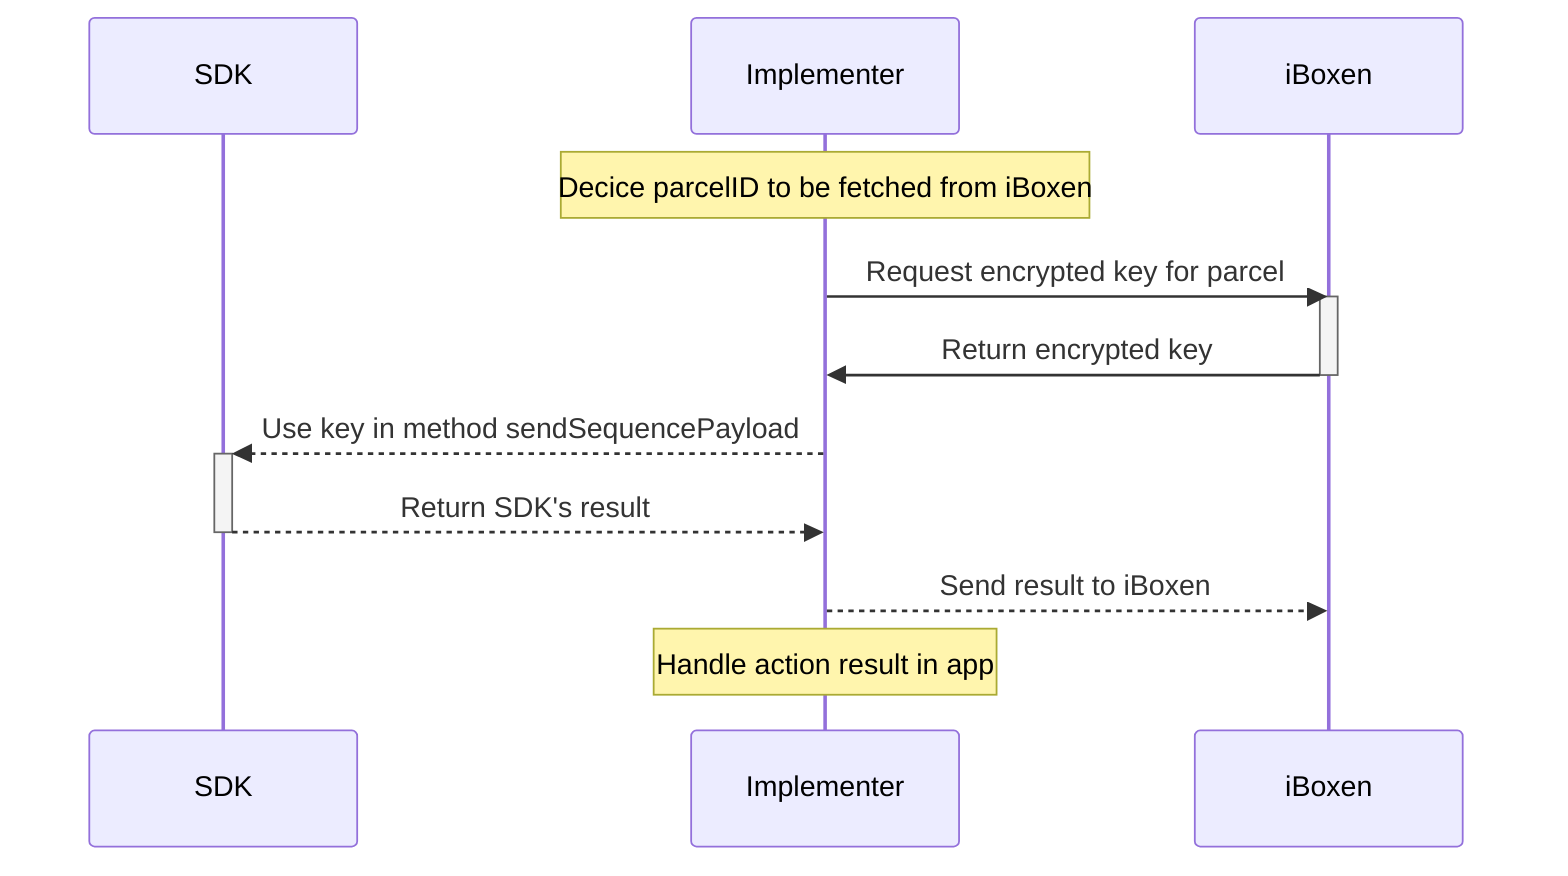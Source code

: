 sequenceDiagram

    participant SDK
    participant Implementer
    participant iBoxen

    Note over Implementer: Decice parcelID to be fetched from iBoxen

    Implementer->>iBoxen: Request encrypted key for parcel
    activate iBoxen
    iBoxen->>Implementer: Return encrypted key
    deactivate iBoxen

    Implementer-->>+SDK: Use key in method sendSequencePayload
    SDK-->>-Implementer: Return SDK's result
    Implementer-->>iBoxen: Send result to iBoxen

    Note over Implementer: Handle action result in app